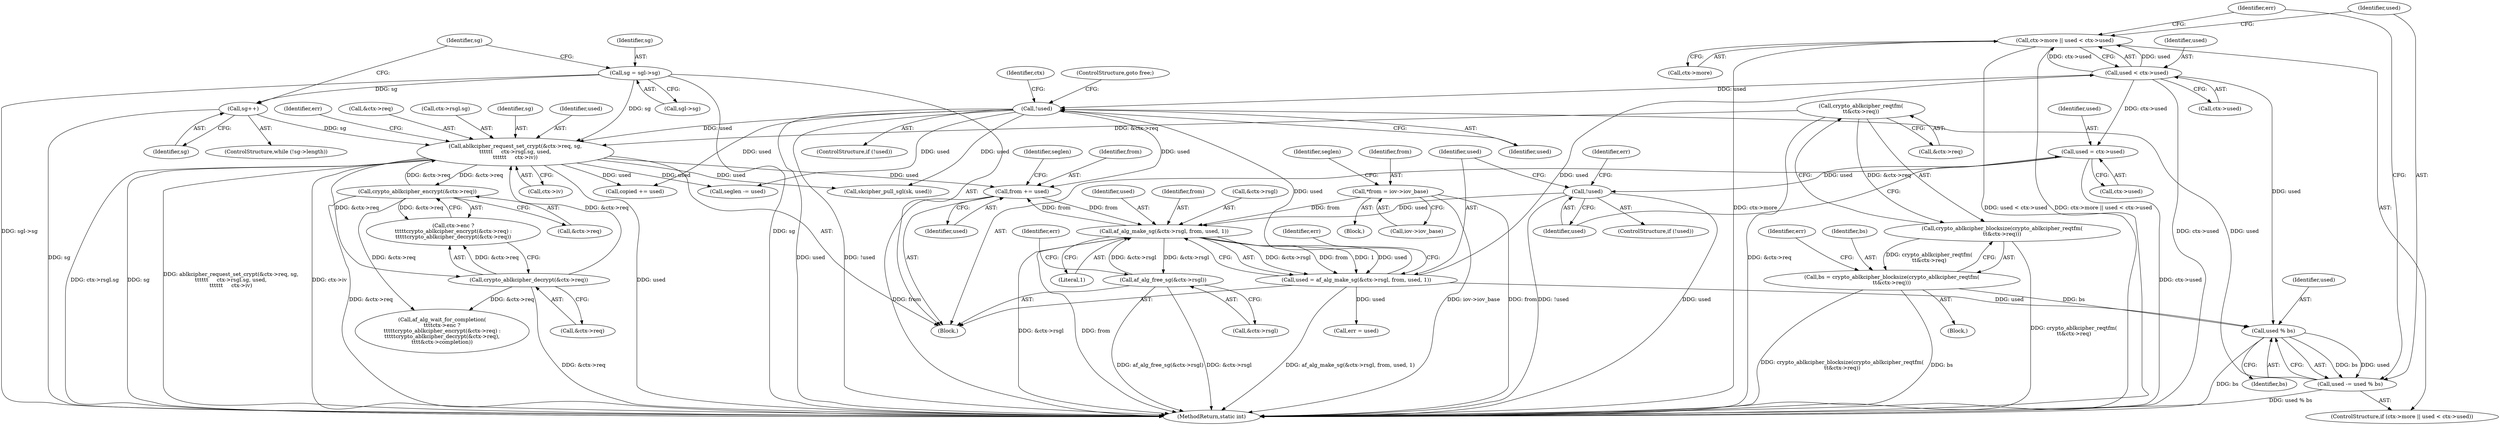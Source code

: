 digraph "0_linux_f3d3342602f8bcbf37d7c46641cb9bca7618eb1c_0@pointer" {
"1000233" [label="(Call,ctx->more || used < ctx->used)"];
"1000237" [label="(Call,used < ctx->used)"];
"1000214" [label="(Call,used = af_alg_make_sg(&ctx->rsgl, from, used, 1))"];
"1000216" [label="(Call,af_alg_make_sg(&ctx->rsgl, from, used, 1))"];
"1000292" [label="(Call,af_alg_free_sg(&ctx->rsgl))"];
"1000177" [label="(Call,*from = iov->iov_base)"];
"1000303" [label="(Call,from += used)"];
"1000252" [label="(Call,!used)"];
"1000242" [label="(Call,used -= used % bs)"];
"1000244" [label="(Call,used % bs)"];
"1000125" [label="(Call,bs = crypto_ablkcipher_blocksize(crypto_ablkcipher_reqtfm(\n\t\t&ctx->req)))"];
"1000127" [label="(Call,crypto_ablkcipher_blocksize(crypto_ablkcipher_reqtfm(\n\t\t&ctx->req)))"];
"1000128" [label="(Call,crypto_ablkcipher_reqtfm(\n\t\t&ctx->req))"];
"1000255" [label="(Call,ablkcipher_request_set_crypt(&ctx->req, sg,\n\t\t\t\t\t\t     ctx->rsgl.sg, used,\n\t\t\t\t\t\t     ctx->iv))"];
"1000277" [label="(Call,crypto_ablkcipher_encrypt(&ctx->req))"];
"1000282" [label="(Call,crypto_ablkcipher_decrypt(&ctx->req))"];
"1000185" [label="(Call,sg = sgl->sg)"];
"1000195" [label="(Call,sg++)"];
"1000203" [label="(Call,!used)"];
"1000197" [label="(Call,used = ctx->used)"];
"1000223" [label="(Literal,1)"];
"1000246" [label="(Identifier,bs)"];
"1000126" [label="(Identifier,bs)"];
"1000178" [label="(Identifier,from)"];
"1000125" [label="(Call,bs = crypto_ablkcipher_blocksize(crypto_ablkcipher_reqtfm(\n\t\t&ctx->req)))"];
"1000204" [label="(Identifier,used)"];
"1000224" [label="(Call,err = used)"];
"1000221" [label="(Identifier,from)"];
"1000271" [label="(Identifier,err)"];
"1000272" [label="(Call,af_alg_wait_for_completion(\n\t\t\t\tctx->enc ?\n\t\t\t\t\tcrypto_ablkcipher_encrypt(&ctx->req) :\n\t\t\t\t\tcrypto_ablkcipher_decrypt(&ctx->req),\n\t\t\t\t&ctx->completion))"];
"1000321" [label="(MethodReturn,static int)"];
"1000127" [label="(Call,crypto_ablkcipher_blocksize(crypto_ablkcipher_reqtfm(\n\t\t&ctx->req)))"];
"1000186" [label="(Identifier,sg)"];
"1000234" [label="(Call,ctx->more)"];
"1000303" [label="(Call,from += used)"];
"1000256" [label="(Call,&ctx->req)"];
"1000277" [label="(Call,crypto_ablkcipher_encrypt(&ctx->req))"];
"1000267" [label="(Call,ctx->iv)"];
"1000196" [label="(Identifier,sg)"];
"1000266" [label="(Identifier,used)"];
"1000273" [label="(Call,ctx->enc ?\n\t\t\t\t\tcrypto_ablkcipher_encrypt(&ctx->req) :\n\t\t\t\t\tcrypto_ablkcipher_decrypt(&ctx->req))"];
"1000193" [label="(Identifier,sg)"];
"1000300" [label="(Call,copied += used)"];
"1000187" [label="(Call,sgl->sg)"];
"1000282" [label="(Call,crypto_ablkcipher_decrypt(&ctx->req))"];
"1000225" [label="(Identifier,err)"];
"1000129" [label="(Call,&ctx->req)"];
"1000185" [label="(Call,sg = sgl->sg)"];
"1000261" [label="(Call,ctx->rsgl.sg)"];
"1000248" [label="(Identifier,err)"];
"1000139" [label="(Identifier,err)"];
"1000253" [label="(Identifier,used)"];
"1000254" [label="(ControlStructure,goto free;)"];
"1000309" [label="(Call,skcipher_pull_sgl(sk, used))"];
"1000233" [label="(Call,ctx->more || used < ctx->used)"];
"1000202" [label="(ControlStructure,if (!used))"];
"1000203" [label="(Call,!used)"];
"1000238" [label="(Identifier,used)"];
"1000245" [label="(Identifier,used)"];
"1000215" [label="(Identifier,used)"];
"1000260" [label="(Identifier,sg)"];
"1000179" [label="(Call,iov->iov_base)"];
"1000214" [label="(Call,used = af_alg_make_sg(&ctx->rsgl, from, used, 1))"];
"1000216" [label="(Call,af_alg_make_sg(&ctx->rsgl, from, used, 1))"];
"1000199" [label="(Call,ctx->used)"];
"1000242" [label="(Call,used -= used % bs)"];
"1000298" [label="(Identifier,err)"];
"1000243" [label="(Identifier,used)"];
"1000244" [label="(Call,used % bs)"];
"1000197" [label="(Call,used = ctx->used)"];
"1000184" [label="(Block,)"];
"1000278" [label="(Call,&ctx->req)"];
"1000190" [label="(ControlStructure,while (!sg->length))"];
"1000232" [label="(ControlStructure,if (ctx->more || used < ctx->used))"];
"1000217" [label="(Call,&ctx->rsgl)"];
"1000177" [label="(Call,*from = iov->iov_base)"];
"1000307" [label="(Identifier,seglen)"];
"1000207" [label="(Identifier,err)"];
"1000255" [label="(Call,ablkcipher_request_set_crypt(&ctx->req, sg,\n\t\t\t\t\t\t     ctx->rsgl.sg, used,\n\t\t\t\t\t\t     ctx->iv))"];
"1000195" [label="(Call,sg++)"];
"1000304" [label="(Identifier,from)"];
"1000237" [label="(Call,used < ctx->used)"];
"1000169" [label="(Block,)"];
"1000306" [label="(Call,seglen -= used)"];
"1000292" [label="(Call,af_alg_free_sg(&ctx->rsgl))"];
"1000198" [label="(Identifier,used)"];
"1000258" [label="(Identifier,ctx)"];
"1000106" [label="(Block,)"];
"1000283" [label="(Call,&ctx->req)"];
"1000239" [label="(Call,ctx->used)"];
"1000305" [label="(Identifier,used)"];
"1000183" [label="(Identifier,seglen)"];
"1000293" [label="(Call,&ctx->rsgl)"];
"1000222" [label="(Identifier,used)"];
"1000251" [label="(ControlStructure,if (!used))"];
"1000128" [label="(Call,crypto_ablkcipher_reqtfm(\n\t\t&ctx->req))"];
"1000252" [label="(Call,!used)"];
"1000233" -> "1000232"  [label="AST: "];
"1000233" -> "1000234"  [label="CFG: "];
"1000233" -> "1000237"  [label="CFG: "];
"1000234" -> "1000233"  [label="AST: "];
"1000237" -> "1000233"  [label="AST: "];
"1000243" -> "1000233"  [label="CFG: "];
"1000248" -> "1000233"  [label="CFG: "];
"1000233" -> "1000321"  [label="DDG: used < ctx->used"];
"1000233" -> "1000321"  [label="DDG: ctx->more || used < ctx->used"];
"1000233" -> "1000321"  [label="DDG: ctx->more"];
"1000237" -> "1000233"  [label="DDG: used"];
"1000237" -> "1000233"  [label="DDG: ctx->used"];
"1000237" -> "1000239"  [label="CFG: "];
"1000238" -> "1000237"  [label="AST: "];
"1000239" -> "1000237"  [label="AST: "];
"1000237" -> "1000321"  [label="DDG: ctx->used"];
"1000237" -> "1000197"  [label="DDG: ctx->used"];
"1000214" -> "1000237"  [label="DDG: used"];
"1000237" -> "1000244"  [label="DDG: used"];
"1000237" -> "1000252"  [label="DDG: used"];
"1000214" -> "1000184"  [label="AST: "];
"1000214" -> "1000216"  [label="CFG: "];
"1000215" -> "1000214"  [label="AST: "];
"1000216" -> "1000214"  [label="AST: "];
"1000225" -> "1000214"  [label="CFG: "];
"1000214" -> "1000321"  [label="DDG: af_alg_make_sg(&ctx->rsgl, from, used, 1)"];
"1000216" -> "1000214"  [label="DDG: &ctx->rsgl"];
"1000216" -> "1000214"  [label="DDG: from"];
"1000216" -> "1000214"  [label="DDG: used"];
"1000216" -> "1000214"  [label="DDG: 1"];
"1000214" -> "1000224"  [label="DDG: used"];
"1000214" -> "1000244"  [label="DDG: used"];
"1000214" -> "1000252"  [label="DDG: used"];
"1000216" -> "1000223"  [label="CFG: "];
"1000217" -> "1000216"  [label="AST: "];
"1000221" -> "1000216"  [label="AST: "];
"1000222" -> "1000216"  [label="AST: "];
"1000223" -> "1000216"  [label="AST: "];
"1000216" -> "1000321"  [label="DDG: from"];
"1000216" -> "1000321"  [label="DDG: &ctx->rsgl"];
"1000292" -> "1000216"  [label="DDG: &ctx->rsgl"];
"1000177" -> "1000216"  [label="DDG: from"];
"1000303" -> "1000216"  [label="DDG: from"];
"1000203" -> "1000216"  [label="DDG: used"];
"1000216" -> "1000292"  [label="DDG: &ctx->rsgl"];
"1000216" -> "1000303"  [label="DDG: from"];
"1000292" -> "1000184"  [label="AST: "];
"1000292" -> "1000293"  [label="CFG: "];
"1000293" -> "1000292"  [label="AST: "];
"1000298" -> "1000292"  [label="CFG: "];
"1000292" -> "1000321"  [label="DDG: af_alg_free_sg(&ctx->rsgl)"];
"1000292" -> "1000321"  [label="DDG: &ctx->rsgl"];
"1000177" -> "1000169"  [label="AST: "];
"1000177" -> "1000179"  [label="CFG: "];
"1000178" -> "1000177"  [label="AST: "];
"1000179" -> "1000177"  [label="AST: "];
"1000183" -> "1000177"  [label="CFG: "];
"1000177" -> "1000321"  [label="DDG: from"];
"1000177" -> "1000321"  [label="DDG: iov->iov_base"];
"1000303" -> "1000184"  [label="AST: "];
"1000303" -> "1000305"  [label="CFG: "];
"1000304" -> "1000303"  [label="AST: "];
"1000305" -> "1000303"  [label="AST: "];
"1000307" -> "1000303"  [label="CFG: "];
"1000303" -> "1000321"  [label="DDG: from"];
"1000252" -> "1000303"  [label="DDG: used"];
"1000255" -> "1000303"  [label="DDG: used"];
"1000252" -> "1000251"  [label="AST: "];
"1000252" -> "1000253"  [label="CFG: "];
"1000253" -> "1000252"  [label="AST: "];
"1000254" -> "1000252"  [label="CFG: "];
"1000258" -> "1000252"  [label="CFG: "];
"1000252" -> "1000321"  [label="DDG: used"];
"1000252" -> "1000321"  [label="DDG: !used"];
"1000242" -> "1000252"  [label="DDG: used"];
"1000252" -> "1000255"  [label="DDG: used"];
"1000252" -> "1000300"  [label="DDG: used"];
"1000252" -> "1000306"  [label="DDG: used"];
"1000252" -> "1000309"  [label="DDG: used"];
"1000242" -> "1000232"  [label="AST: "];
"1000242" -> "1000244"  [label="CFG: "];
"1000243" -> "1000242"  [label="AST: "];
"1000244" -> "1000242"  [label="AST: "];
"1000248" -> "1000242"  [label="CFG: "];
"1000242" -> "1000321"  [label="DDG: used % bs"];
"1000244" -> "1000242"  [label="DDG: used"];
"1000244" -> "1000242"  [label="DDG: bs"];
"1000244" -> "1000246"  [label="CFG: "];
"1000245" -> "1000244"  [label="AST: "];
"1000246" -> "1000244"  [label="AST: "];
"1000244" -> "1000321"  [label="DDG: bs"];
"1000125" -> "1000244"  [label="DDG: bs"];
"1000125" -> "1000106"  [label="AST: "];
"1000125" -> "1000127"  [label="CFG: "];
"1000126" -> "1000125"  [label="AST: "];
"1000127" -> "1000125"  [label="AST: "];
"1000139" -> "1000125"  [label="CFG: "];
"1000125" -> "1000321"  [label="DDG: bs"];
"1000125" -> "1000321"  [label="DDG: crypto_ablkcipher_blocksize(crypto_ablkcipher_reqtfm(\n\t\t&ctx->req))"];
"1000127" -> "1000125"  [label="DDG: crypto_ablkcipher_reqtfm(\n\t\t&ctx->req)"];
"1000127" -> "1000128"  [label="CFG: "];
"1000128" -> "1000127"  [label="AST: "];
"1000127" -> "1000321"  [label="DDG: crypto_ablkcipher_reqtfm(\n\t\t&ctx->req)"];
"1000128" -> "1000127"  [label="DDG: &ctx->req"];
"1000128" -> "1000129"  [label="CFG: "];
"1000129" -> "1000128"  [label="AST: "];
"1000128" -> "1000321"  [label="DDG: &ctx->req"];
"1000128" -> "1000255"  [label="DDG: &ctx->req"];
"1000255" -> "1000184"  [label="AST: "];
"1000255" -> "1000267"  [label="CFG: "];
"1000256" -> "1000255"  [label="AST: "];
"1000260" -> "1000255"  [label="AST: "];
"1000261" -> "1000255"  [label="AST: "];
"1000266" -> "1000255"  [label="AST: "];
"1000267" -> "1000255"  [label="AST: "];
"1000271" -> "1000255"  [label="CFG: "];
"1000255" -> "1000321"  [label="DDG: sg"];
"1000255" -> "1000321"  [label="DDG: ablkcipher_request_set_crypt(&ctx->req, sg,\n\t\t\t\t\t\t     ctx->rsgl.sg, used,\n\t\t\t\t\t\t     ctx->iv)"];
"1000255" -> "1000321"  [label="DDG: ctx->iv"];
"1000255" -> "1000321"  [label="DDG: used"];
"1000255" -> "1000321"  [label="DDG: ctx->rsgl.sg"];
"1000277" -> "1000255"  [label="DDG: &ctx->req"];
"1000282" -> "1000255"  [label="DDG: &ctx->req"];
"1000185" -> "1000255"  [label="DDG: sg"];
"1000195" -> "1000255"  [label="DDG: sg"];
"1000255" -> "1000277"  [label="DDG: &ctx->req"];
"1000255" -> "1000282"  [label="DDG: &ctx->req"];
"1000255" -> "1000300"  [label="DDG: used"];
"1000255" -> "1000306"  [label="DDG: used"];
"1000255" -> "1000309"  [label="DDG: used"];
"1000277" -> "1000273"  [label="AST: "];
"1000277" -> "1000278"  [label="CFG: "];
"1000278" -> "1000277"  [label="AST: "];
"1000273" -> "1000277"  [label="CFG: "];
"1000277" -> "1000321"  [label="DDG: &ctx->req"];
"1000277" -> "1000272"  [label="DDG: &ctx->req"];
"1000277" -> "1000273"  [label="DDG: &ctx->req"];
"1000282" -> "1000273"  [label="AST: "];
"1000282" -> "1000283"  [label="CFG: "];
"1000283" -> "1000282"  [label="AST: "];
"1000273" -> "1000282"  [label="CFG: "];
"1000282" -> "1000321"  [label="DDG: &ctx->req"];
"1000282" -> "1000272"  [label="DDG: &ctx->req"];
"1000282" -> "1000273"  [label="DDG: &ctx->req"];
"1000185" -> "1000184"  [label="AST: "];
"1000185" -> "1000187"  [label="CFG: "];
"1000186" -> "1000185"  [label="AST: "];
"1000187" -> "1000185"  [label="AST: "];
"1000193" -> "1000185"  [label="CFG: "];
"1000185" -> "1000321"  [label="DDG: sg"];
"1000185" -> "1000321"  [label="DDG: sgl->sg"];
"1000185" -> "1000195"  [label="DDG: sg"];
"1000195" -> "1000190"  [label="AST: "];
"1000195" -> "1000196"  [label="CFG: "];
"1000196" -> "1000195"  [label="AST: "];
"1000193" -> "1000195"  [label="CFG: "];
"1000195" -> "1000321"  [label="DDG: sg"];
"1000203" -> "1000202"  [label="AST: "];
"1000203" -> "1000204"  [label="CFG: "];
"1000204" -> "1000203"  [label="AST: "];
"1000207" -> "1000203"  [label="CFG: "];
"1000215" -> "1000203"  [label="CFG: "];
"1000203" -> "1000321"  [label="DDG: !used"];
"1000203" -> "1000321"  [label="DDG: used"];
"1000197" -> "1000203"  [label="DDG: used"];
"1000197" -> "1000184"  [label="AST: "];
"1000197" -> "1000199"  [label="CFG: "];
"1000198" -> "1000197"  [label="AST: "];
"1000199" -> "1000197"  [label="AST: "];
"1000204" -> "1000197"  [label="CFG: "];
"1000197" -> "1000321"  [label="DDG: ctx->used"];
}
